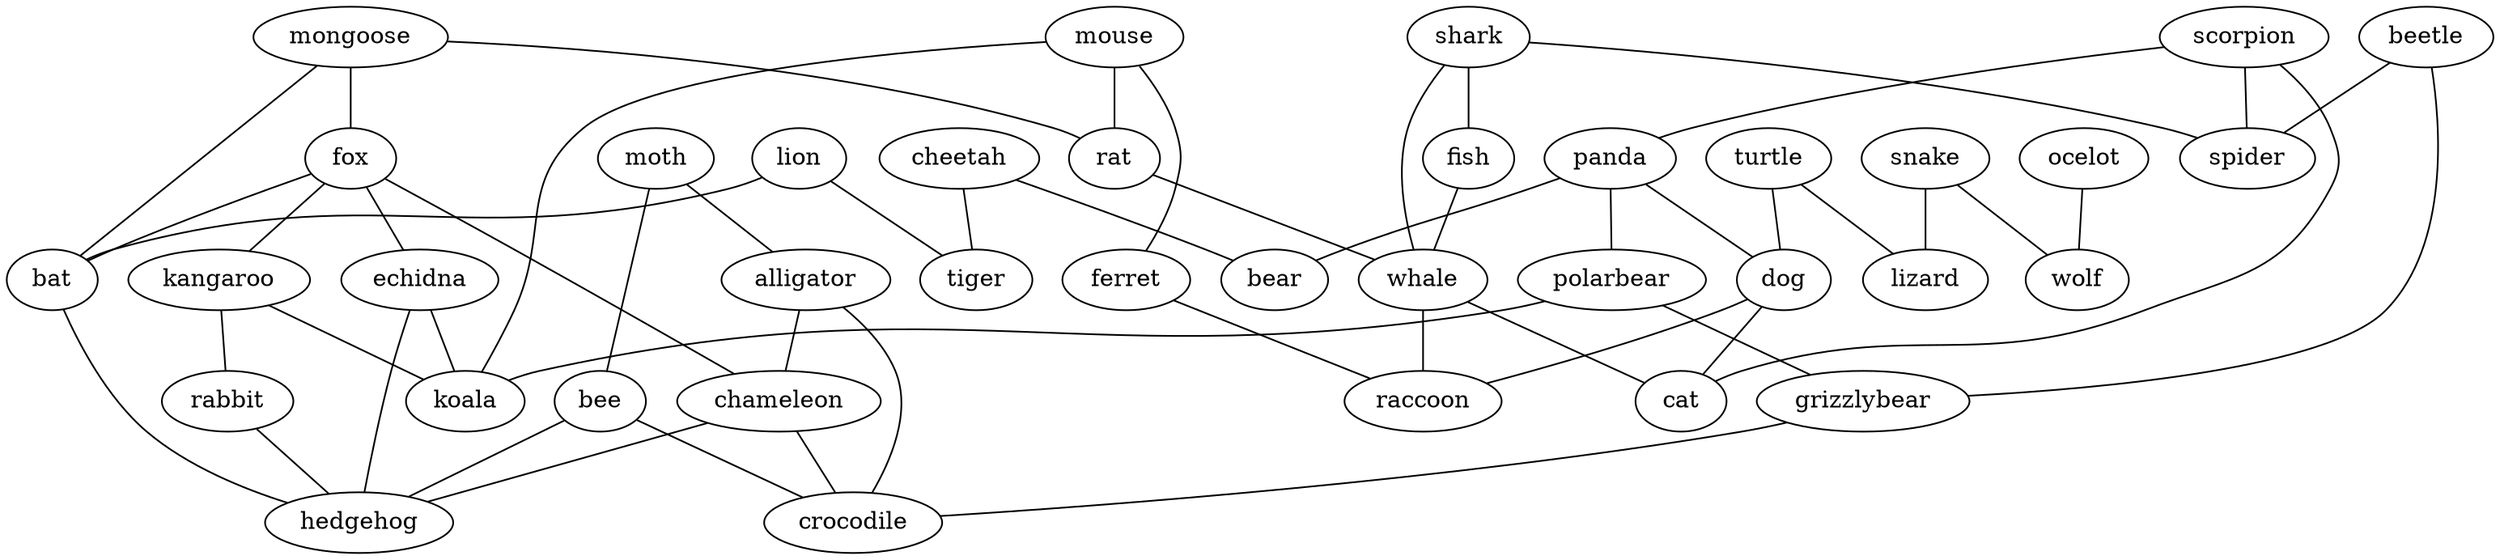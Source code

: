 strict graph  {
	turtle -- dog	 [weight=1];
	turtle -- lizard	 [weight=1];
	shark -- fish	 [weight=1];
	shark -- spider	 [weight=1];
	shark -- whale	 [weight=1];
	moth -- alligator	 [weight=1];
	moth -- bee	 [weight=1];
	mongoose -- fox	 [weight=1];
	mongoose -- rat	 [weight=1];
	mongoose -- bat	 [weight=1];
	lion -- tiger	 [weight=1];
	lion -- bat	 [weight=1];
	ocelot -- wolf	 [weight=1];
	beetle -- grizzlybear	 [weight=1];
	beetle -- spider	 [weight=1];
	alligator -- chameleon	 [weight=1];
	alligator -- crocodile	 [weight=1];
	mouse -- rat	 [weight=1];
	mouse -- ferret	 [weight=1];
	mouse -- koala	 [weight=1];
	scorpion -- panda	 [weight=1];
	scorpion -- spider	 [weight=1];
	scorpion -- cat	 [weight=1];
	fox -- chameleon	 [weight=1];
	fox -- kangaroo	 [weight=1];
	fox -- echidna	 [weight=1];
	fox -- bat	 [weight=1];
	panda -- polarbear	 [weight=1];
	panda -- bear	 [weight=1];
	panda -- dog	 [weight=1];
	cheetah -- bear	 [weight=1];
	cheetah -- tiger	 [weight=1];
	fish -- whale	 [weight=1];
	rat -- whale	 [weight=1];
	polarbear -- grizzlybear	 [weight=1];
	polarbear -- koala	 [weight=1];
	grizzlybear -- crocodile	 [weight=1];
	chameleon -- crocodile	 [weight=1];
	chameleon -- hedgehog	 [weight=1];
	kangaroo -- rabbit	 [weight=1];
	kangaroo -- koala	 [weight=1];
	ferret -- raccoon	 [weight=1];
	echidna -- koala	 [weight=1];
	echidna -- hedgehog	 [weight=1];
	snake -- lizard	 [weight=1];
	snake -- wolf	 [weight=1];
	rabbit -- hedgehog	 [weight=1];
	whale -- cat	 [weight=1];
	whale -- raccoon	 [weight=1];
	bat -- hedgehog	 [weight=1];
	bee -- crocodile	 [weight=1];
	bee -- hedgehog	 [weight=1];
	dog -- cat	 [weight=1];
	dog -- raccoon	 [weight=1];
}
